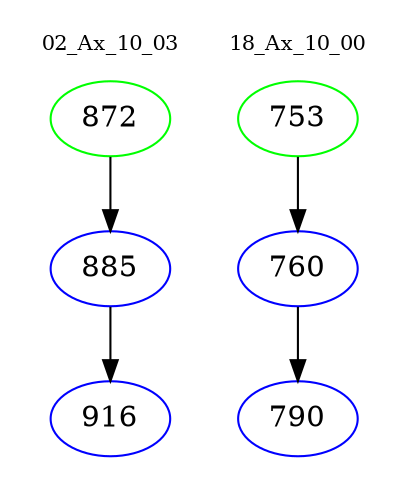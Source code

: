 digraph{
subgraph cluster_0 {
color = white
label = "02_Ax_10_03";
fontsize=10;
T0_872 [label="872", color="green"]
T0_872 -> T0_885 [color="black"]
T0_885 [label="885", color="blue"]
T0_885 -> T0_916 [color="black"]
T0_916 [label="916", color="blue"]
}
subgraph cluster_1 {
color = white
label = "18_Ax_10_00";
fontsize=10;
T1_753 [label="753", color="green"]
T1_753 -> T1_760 [color="black"]
T1_760 [label="760", color="blue"]
T1_760 -> T1_790 [color="black"]
T1_790 [label="790", color="blue"]
}
}
